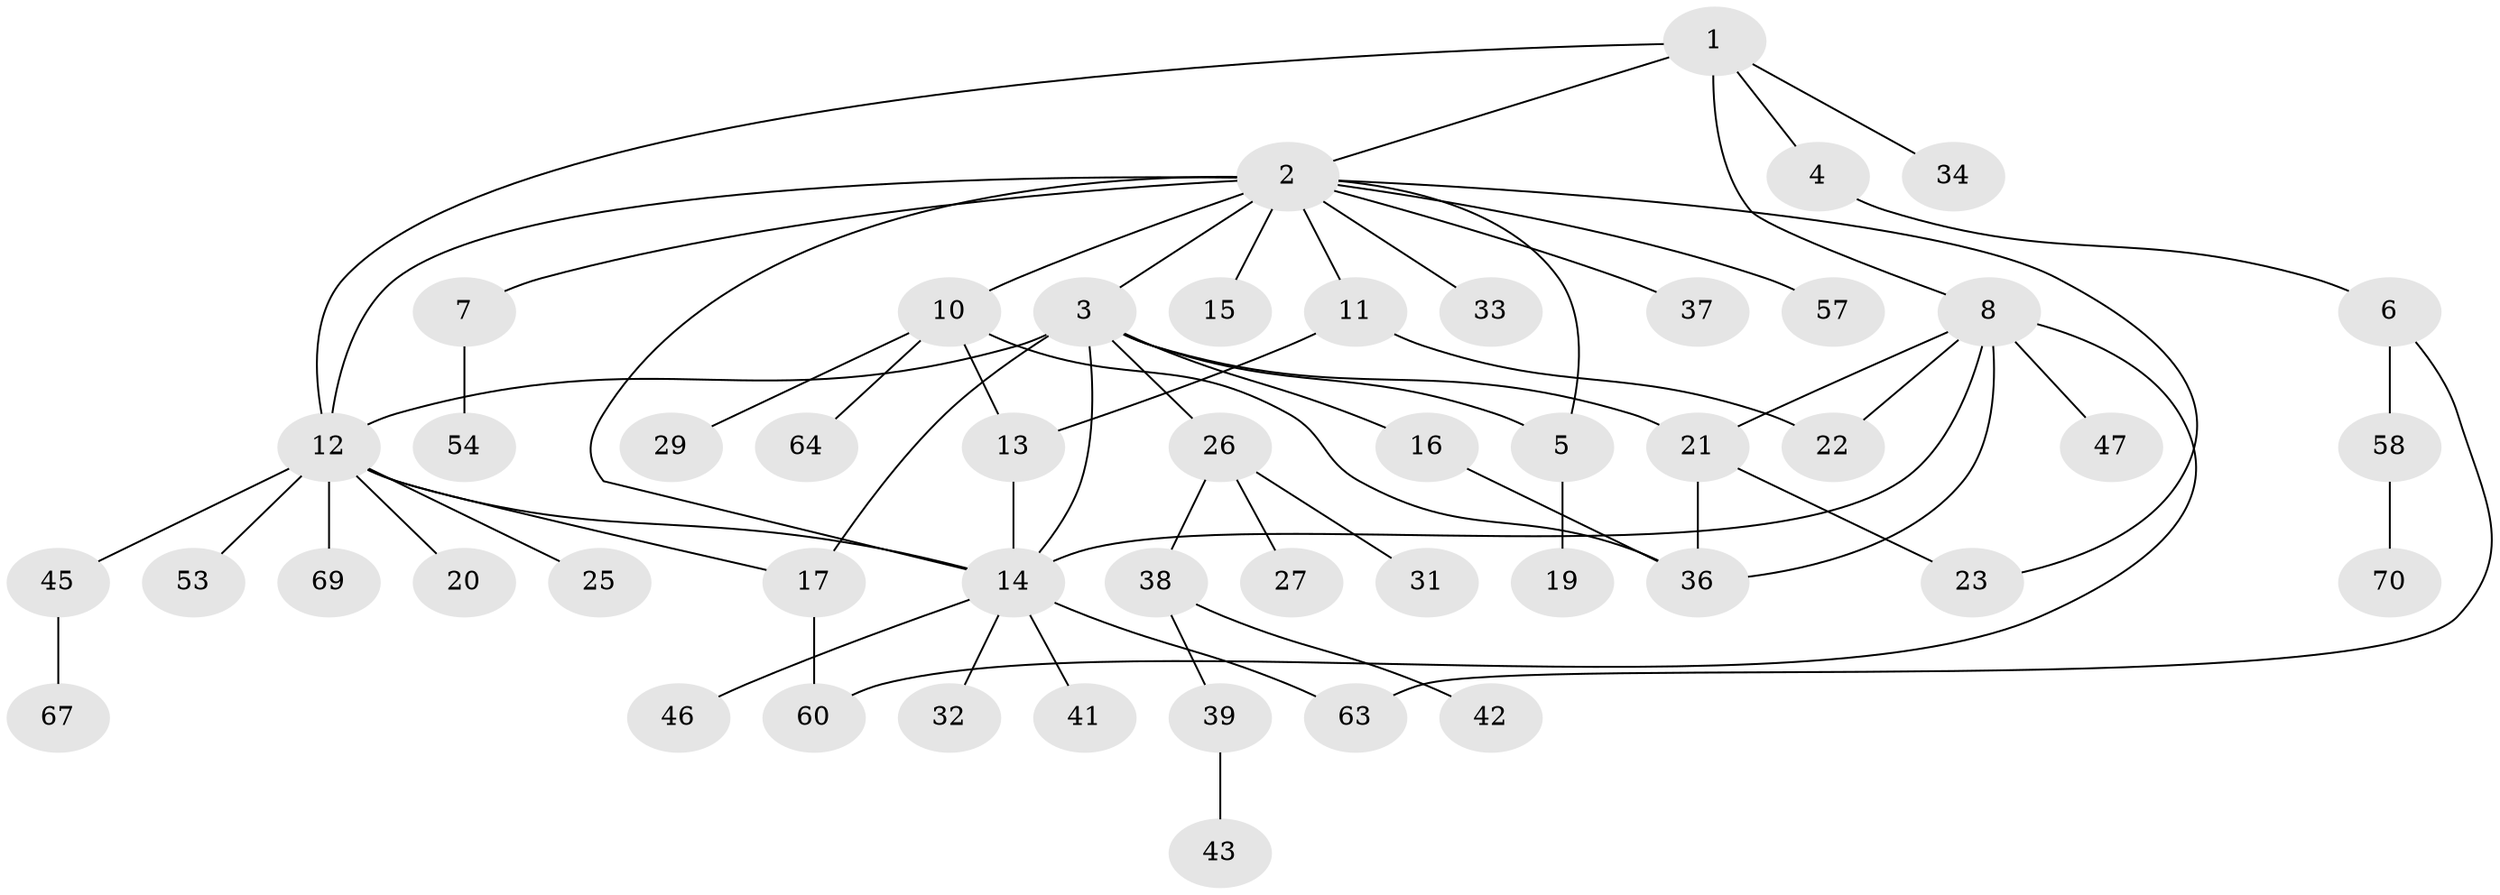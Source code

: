 // original degree distribution, {5: 0.04285714285714286, 14: 0.014285714285714285, 6: 0.014285714285714285, 3: 0.11428571428571428, 7: 0.014285714285714285, 4: 0.1, 11: 0.014285714285714285, 10: 0.014285714285714285, 1: 0.4714285714285714, 2: 0.2}
// Generated by graph-tools (version 1.1) at 2025/41/03/06/25 10:41:48]
// undirected, 49 vertices, 65 edges
graph export_dot {
graph [start="1"]
  node [color=gray90,style=filled];
  1;
  2 [super="+56"];
  3 [super="+9"];
  4 [super="+35"];
  5;
  6 [super="+51"];
  7 [super="+24"];
  8 [super="+28"];
  10 [super="+30"];
  11 [super="+18"];
  12 [super="+68"];
  13 [super="+62"];
  14 [super="+52"];
  15;
  16 [super="+50"];
  17 [super="+49"];
  19 [super="+40"];
  20;
  21;
  22 [super="+48"];
  23 [super="+66"];
  25;
  26 [super="+55"];
  27;
  29;
  31;
  32;
  33;
  34;
  36 [super="+44"];
  37;
  38 [super="+65"];
  39;
  41 [super="+59"];
  42;
  43;
  45;
  46;
  47;
  53;
  54;
  57;
  58 [super="+61"];
  60;
  63;
  64;
  67;
  69;
  70;
  1 -- 2;
  1 -- 4;
  1 -- 8;
  1 -- 34;
  1 -- 12;
  2 -- 3;
  2 -- 5;
  2 -- 7;
  2 -- 10;
  2 -- 11;
  2 -- 12 [weight=2];
  2 -- 14;
  2 -- 15;
  2 -- 23;
  2 -- 33;
  2 -- 37;
  2 -- 57;
  3 -- 5;
  3 -- 16;
  3 -- 17;
  3 -- 21;
  3 -- 26;
  3 -- 12;
  3 -- 14;
  4 -- 6;
  5 -- 19;
  6 -- 58;
  6 -- 63;
  7 -- 54;
  8 -- 14;
  8 -- 21;
  8 -- 36 [weight=2];
  8 -- 60;
  8 -- 47;
  8 -- 22;
  10 -- 29;
  10 -- 64;
  10 -- 36;
  10 -- 13;
  11 -- 13;
  11 -- 22;
  12 -- 14;
  12 -- 17;
  12 -- 20;
  12 -- 25;
  12 -- 45;
  12 -- 53;
  12 -- 69;
  13 -- 14;
  14 -- 32;
  14 -- 41;
  14 -- 46;
  14 -- 63;
  16 -- 36;
  17 -- 60;
  21 -- 23;
  21 -- 36;
  26 -- 27;
  26 -- 31;
  26 -- 38;
  38 -- 39;
  38 -- 42;
  39 -- 43;
  45 -- 67;
  58 -- 70;
}
